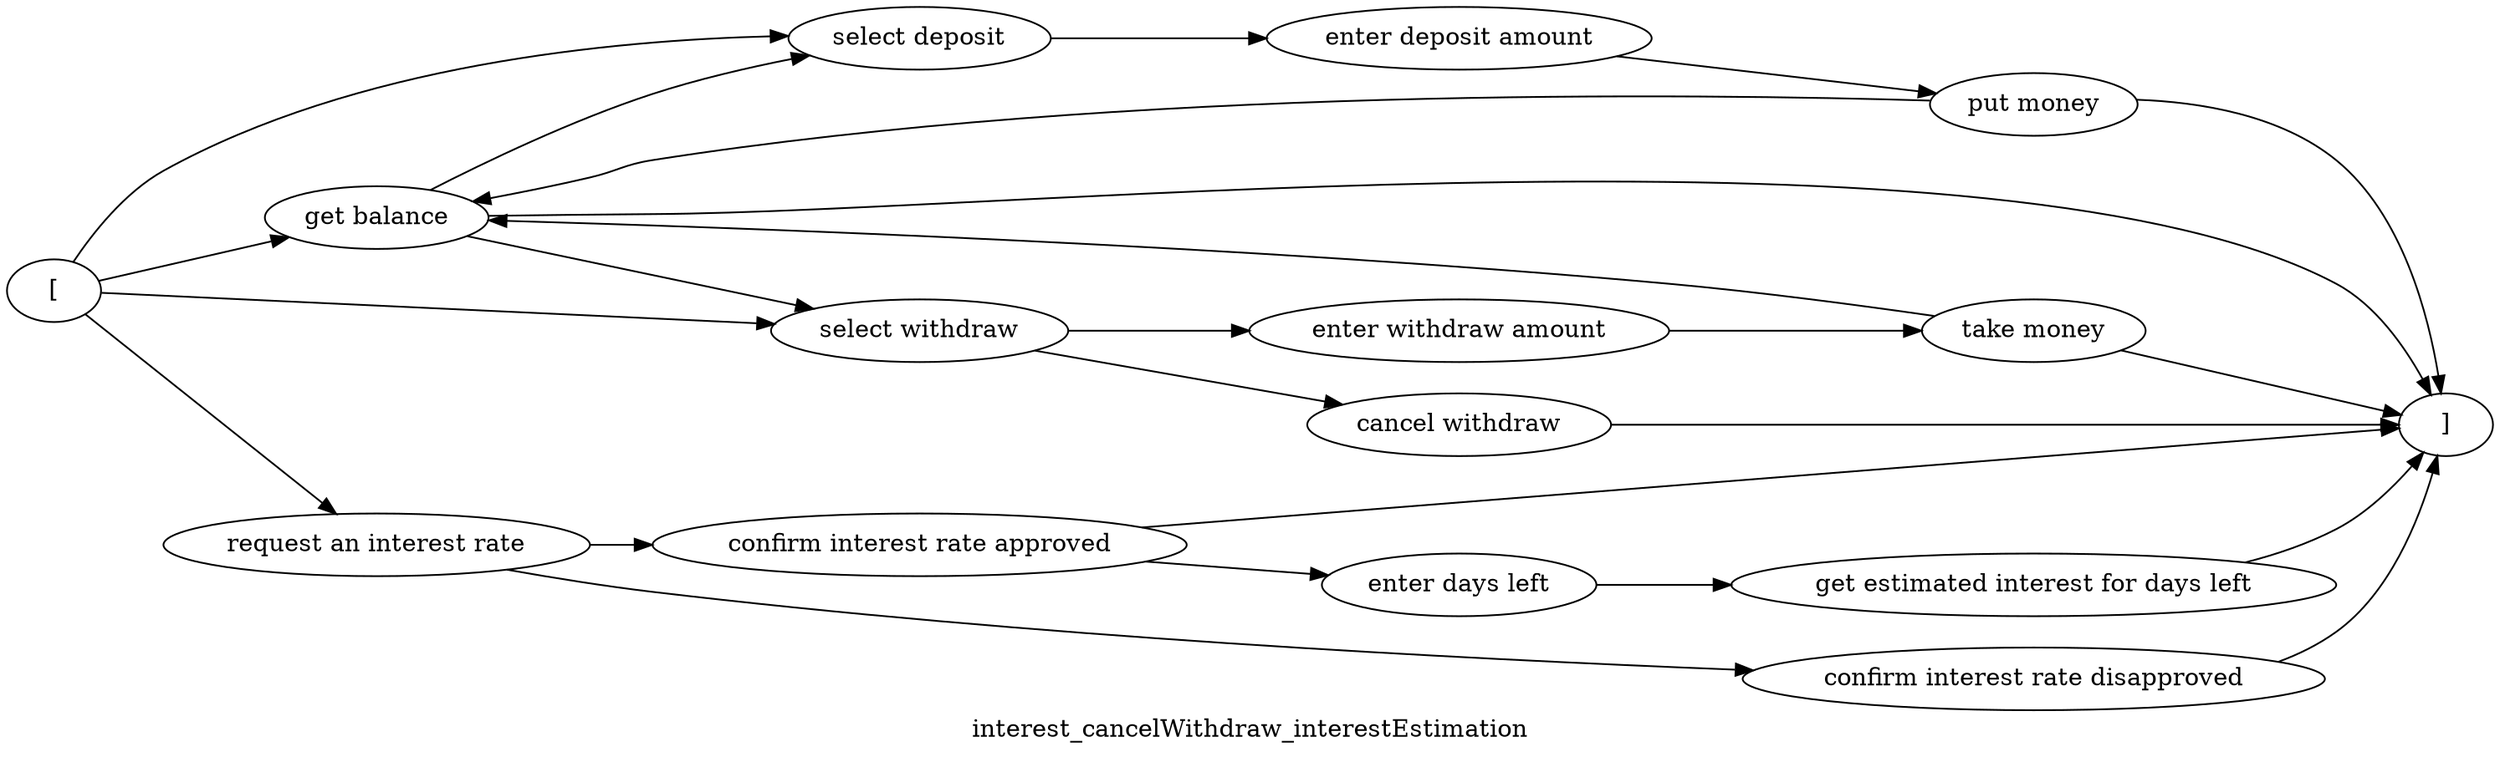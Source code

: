 digraph G {
rankdir = LR
label = "interest_cancelWithdraw_interestEstimation";
esg8_vertex2 -> esg8_vertex1;
esg8_vertex0 -> esg8_vertex2;
esg8_vertex2 -> esg8_vertex3;
esg8_vertex0 -> esg8_vertex3;
esg8_vertex3 -> esg8_vertex4;
esg8_vertex4 -> esg8_vertex5;
esg8_vertex5 -> esg8_vertex1;
esg8_vertex5 -> esg8_vertex2;
esg8_vertex2 -> esg8_vertex6;
esg8_vertex0 -> esg8_vertex6;
esg8_vertex6 -> esg8_vertex7;
esg8_vertex7 -> esg8_vertex8;
esg8_vertex8 -> esg8_vertex1;
esg8_vertex8 -> esg8_vertex2;
esg8_vertex0 -> esg8_vertex9;
esg8_vertex10 -> esg8_vertex1;
esg8_vertex9 -> esg8_vertex10;
esg8_vertex9 -> esg8_vertex11;
esg8_vertex11 -> esg8_vertex1;
esg8_vertex6 -> esg8_vertex12;
esg8_vertex12 -> esg8_vertex1;
esg8_vertex10 -> esg8_vertex13;
esg8_vertex13 -> esg8_vertex14;
esg8_vertex14 -> esg8_vertex1;
esg8_vertex2 [label = "get balance"]
esg8_vertex1 [label = "]"]
esg8_vertex0 [label = "["]
esg8_vertex3 [label = "select deposit"]
esg8_vertex4 [label = "enter deposit amount"]
esg8_vertex5 [label = "put money"]
esg8_vertex6 [label = "select withdraw"]
esg8_vertex7 [label = "enter withdraw amount"]
esg8_vertex8 [label = "take money"]
esg8_vertex9 [label = "request an interest rate"]
esg8_vertex10 [label = "confirm interest rate approved"]
esg8_vertex11 [label = "confirm interest rate disapproved"]
esg8_vertex12 [label = "cancel withdraw"]
esg8_vertex13 [label = "enter days left"]
esg8_vertex14 [label = "get estimated interest for days left"]
}
